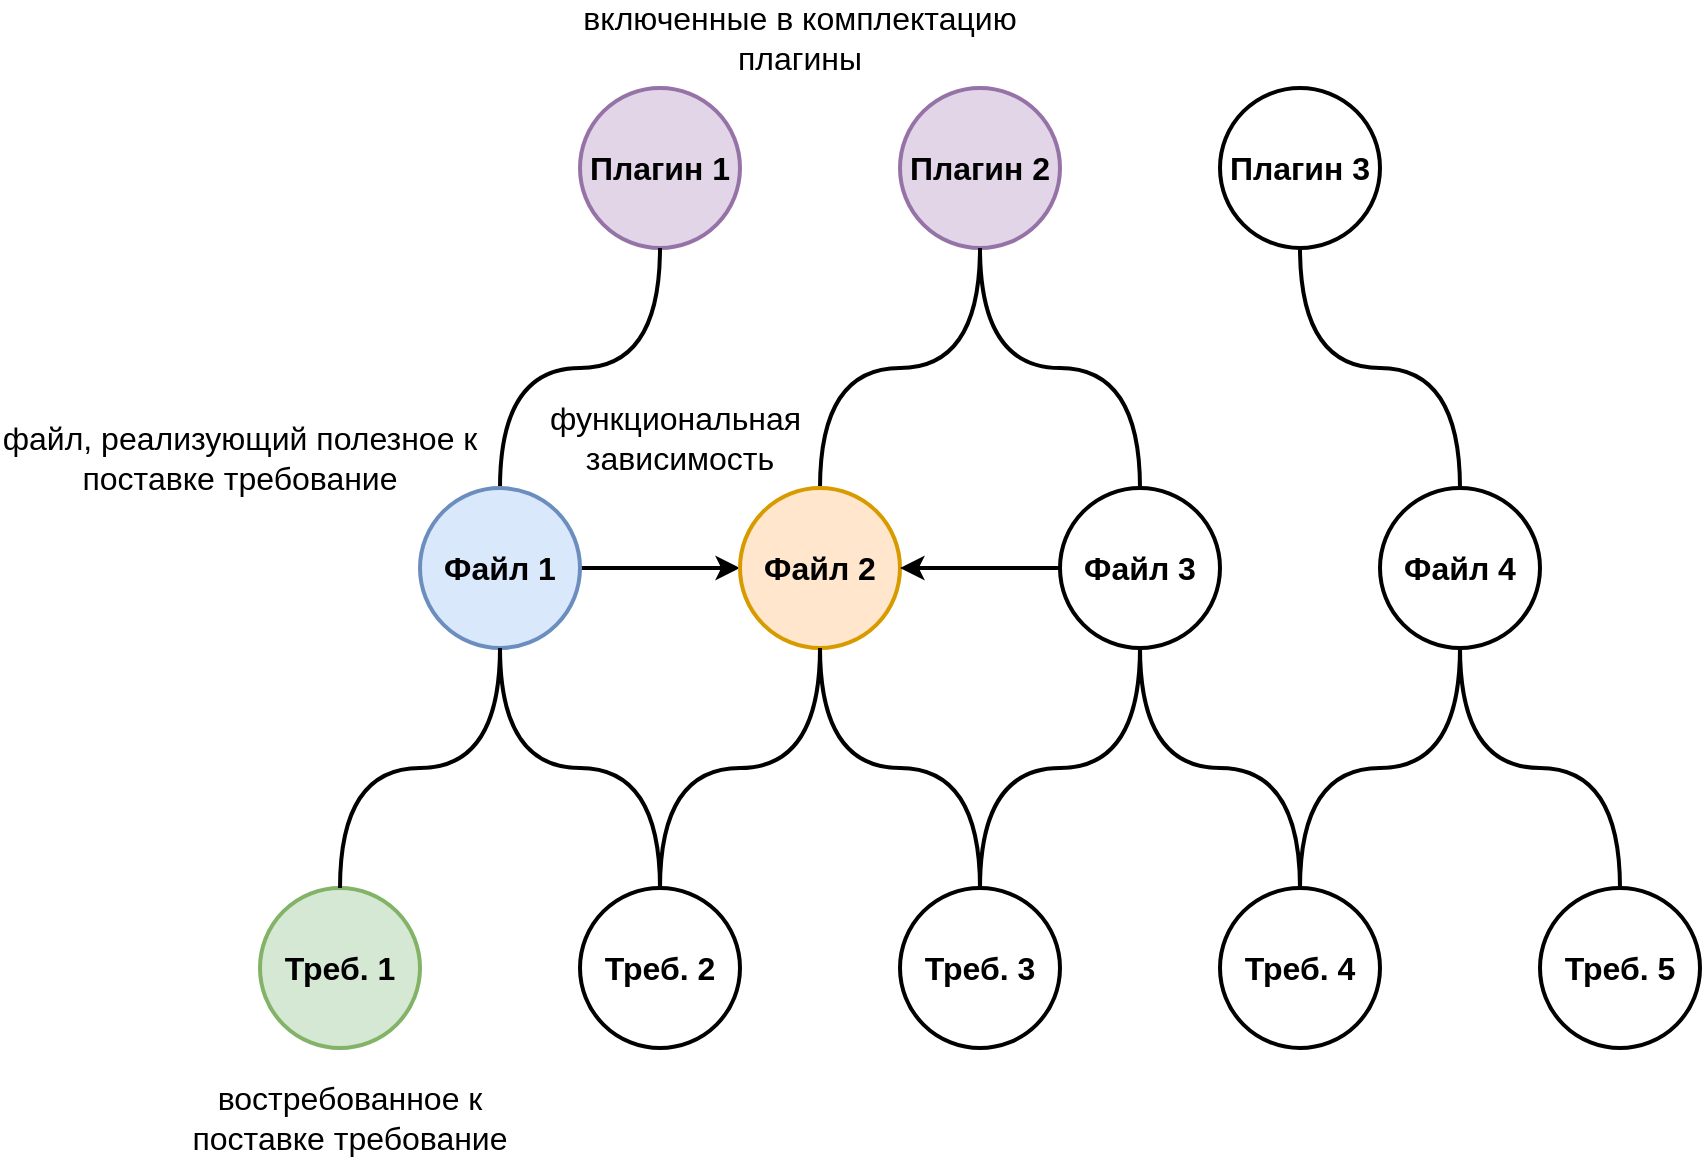 <mxfile version="24.2.5" type="device">
  <diagram name="Страница — 1" id="9p0QI68jBKPmT8K-l8in">
    <mxGraphModel dx="1781" dy="727" grid="1" gridSize="10" guides="1" tooltips="1" connect="1" arrows="1" fold="1" page="1" pageScale="1" pageWidth="827" pageHeight="1169" math="1" shadow="0">
      <root>
        <mxCell id="0" />
        <mxCell id="1" parent="0" />
        <mxCell id="xRNSuGFzqD08a6uNSY0O-1" value="Плагин 1" style="ellipse;whiteSpace=wrap;html=1;aspect=fixed;strokeWidth=2;fontSize=16;fontStyle=1;fillColor=#e1d5e7;strokeColor=#9673a6;" parent="1" vertex="1">
          <mxGeometry x="120" y="200" width="80" height="80" as="geometry" />
        </mxCell>
        <mxCell id="xRNSuGFzqD08a6uNSY0O-2" value="Плагин 2" style="ellipse;whiteSpace=wrap;html=1;aspect=fixed;strokeWidth=2;fontSize=16;fontStyle=1;fillColor=#e1d5e7;strokeColor=#9673a6;" parent="1" vertex="1">
          <mxGeometry x="280" y="200" width="80" height="80" as="geometry" />
        </mxCell>
        <mxCell id="xRNSuGFzqD08a6uNSY0O-3" value="Плагин 3" style="ellipse;whiteSpace=wrap;html=1;aspect=fixed;strokeWidth=2;fontSize=16;fontStyle=1" parent="1" vertex="1">
          <mxGeometry x="440" y="200" width="80" height="80" as="geometry" />
        </mxCell>
        <mxCell id="xRNSuGFzqD08a6uNSY0O-23" style="edgeStyle=orthogonalEdgeStyle;curved=1;rounded=0;orthogonalLoop=1;jettySize=auto;html=1;exitX=0.5;exitY=0;exitDx=0;exitDy=0;entryX=0.5;entryY=1;entryDx=0;entryDy=0;endArrow=none;startFill=0;strokeWidth=2;strokeColor=#000000;" parent="1" source="xRNSuGFzqD08a6uNSY0O-4" target="xRNSuGFzqD08a6uNSY0O-1" edge="1">
          <mxGeometry relative="1" as="geometry">
            <mxPoint x="80" y="360" as="sourcePoint" />
          </mxGeometry>
        </mxCell>
        <mxCell id="xRNSuGFzqD08a6uNSY0O-39" style="edgeStyle=orthogonalEdgeStyle;curved=1;rounded=0;orthogonalLoop=1;jettySize=auto;html=1;exitX=1;exitY=0.5;exitDx=0;exitDy=0;entryX=0;entryY=0.5;entryDx=0;entryDy=0;strokeWidth=2;strokeColor=#000000;" parent="1" source="xRNSuGFzqD08a6uNSY0O-4" target="xRNSuGFzqD08a6uNSY0O-5" edge="1">
          <mxGeometry relative="1" as="geometry" />
        </mxCell>
        <mxCell id="xRNSuGFzqD08a6uNSY0O-4" value="Файл 1" style="ellipse;whiteSpace=wrap;html=1;aspect=fixed;strokeWidth=2;fontSize=16;fontStyle=1;fillColor=#dae8fc;strokeColor=#6c8ebf;" parent="1" vertex="1">
          <mxGeometry x="40" y="400" width="80" height="80" as="geometry" />
        </mxCell>
        <mxCell id="xRNSuGFzqD08a6uNSY0O-24" style="edgeStyle=orthogonalEdgeStyle;curved=1;rounded=0;orthogonalLoop=1;jettySize=auto;html=1;exitX=0.5;exitY=0;exitDx=0;exitDy=0;entryX=0.5;entryY=1;entryDx=0;entryDy=0;endArrow=none;startFill=0;strokeWidth=2;strokeColor=#000000;" parent="1" source="xRNSuGFzqD08a6uNSY0O-5" target="xRNSuGFzqD08a6uNSY0O-2" edge="1">
          <mxGeometry relative="1" as="geometry">
            <mxPoint x="240" y="360" as="sourcePoint" />
          </mxGeometry>
        </mxCell>
        <mxCell id="xRNSuGFzqD08a6uNSY0O-5" value="Файл 2" style="ellipse;whiteSpace=wrap;html=1;aspect=fixed;strokeWidth=2;fontSize=16;fontStyle=1;fillColor=#ffe6cc;strokeColor=#d79b00;" parent="1" vertex="1">
          <mxGeometry x="200" y="400" width="80" height="80" as="geometry" />
        </mxCell>
        <mxCell id="xRNSuGFzqD08a6uNSY0O-25" style="edgeStyle=orthogonalEdgeStyle;curved=1;rounded=0;orthogonalLoop=1;jettySize=auto;html=1;exitX=0.5;exitY=0;exitDx=0;exitDy=0;entryX=0.5;entryY=1;entryDx=0;entryDy=0;endArrow=none;startFill=0;strokeWidth=2;strokeColor=#000000;" parent="1" source="xRNSuGFzqD08a6uNSY0O-6" target="xRNSuGFzqD08a6uNSY0O-2" edge="1">
          <mxGeometry relative="1" as="geometry">
            <mxPoint x="400" y="360" as="sourcePoint" />
          </mxGeometry>
        </mxCell>
        <mxCell id="xRNSuGFzqD08a6uNSY0O-40" style="edgeStyle=orthogonalEdgeStyle;curved=1;rounded=0;orthogonalLoop=1;jettySize=auto;html=1;exitX=0;exitY=0.5;exitDx=0;exitDy=0;entryX=1;entryY=0.5;entryDx=0;entryDy=0;strokeWidth=2;strokeColor=#000000;" parent="1" source="xRNSuGFzqD08a6uNSY0O-6" target="xRNSuGFzqD08a6uNSY0O-5" edge="1">
          <mxGeometry relative="1" as="geometry" />
        </mxCell>
        <mxCell id="xRNSuGFzqD08a6uNSY0O-6" value="Файл 3" style="ellipse;whiteSpace=wrap;html=1;aspect=fixed;strokeWidth=2;fontSize=16;fontStyle=1" parent="1" vertex="1">
          <mxGeometry x="360" y="400" width="80" height="80" as="geometry" />
        </mxCell>
        <mxCell id="xRNSuGFzqD08a6uNSY0O-26" style="edgeStyle=orthogonalEdgeStyle;curved=1;rounded=0;orthogonalLoop=1;jettySize=auto;html=1;exitX=0.5;exitY=0;exitDx=0;exitDy=0;entryX=0.5;entryY=1;entryDx=0;entryDy=0;endArrow=none;startFill=0;strokeWidth=2;strokeColor=#000000;" parent="1" source="xRNSuGFzqD08a6uNSY0O-7" target="xRNSuGFzqD08a6uNSY0O-3" edge="1">
          <mxGeometry relative="1" as="geometry">
            <mxPoint x="560" y="360" as="sourcePoint" />
          </mxGeometry>
        </mxCell>
        <mxCell id="xRNSuGFzqD08a6uNSY0O-7" value="Файл 4" style="ellipse;whiteSpace=wrap;html=1;aspect=fixed;strokeWidth=2;fontSize=16;fontStyle=1" parent="1" vertex="1">
          <mxGeometry x="520" y="400" width="80" height="80" as="geometry" />
        </mxCell>
        <mxCell id="xRNSuGFzqD08a6uNSY0O-8" value="Треб. 1" style="ellipse;whiteSpace=wrap;html=1;aspect=fixed;strokeWidth=2;fontSize=16;fontStyle=1;gradientDirection=south;fillColor=#d5e8d4;strokeColor=#82b366;" parent="1" vertex="1">
          <mxGeometry x="-40" y="600" width="80" height="80" as="geometry" />
        </mxCell>
        <mxCell id="xRNSuGFzqD08a6uNSY0O-17" style="edgeStyle=orthogonalEdgeStyle;curved=1;rounded=0;orthogonalLoop=1;jettySize=auto;html=1;exitX=0.5;exitY=0;exitDx=0;exitDy=0;entryX=0.5;entryY=1;entryDx=0;entryDy=0;endArrow=none;startFill=0;strokeWidth=2;strokeColor=#000000;" parent="1" source="xRNSuGFzqD08a6uNSY0O-9" target="xRNSuGFzqD08a6uNSY0O-4" edge="1">
          <mxGeometry relative="1" as="geometry">
            <mxPoint x="80" y="520" as="targetPoint" />
          </mxGeometry>
        </mxCell>
        <mxCell id="xRNSuGFzqD08a6uNSY0O-18" style="edgeStyle=orthogonalEdgeStyle;curved=1;rounded=0;orthogonalLoop=1;jettySize=auto;html=1;exitX=0.5;exitY=0;exitDx=0;exitDy=0;entryX=0.5;entryY=1;entryDx=0;entryDy=0;endArrow=none;startFill=0;strokeWidth=2;strokeColor=#000000;" parent="1" source="xRNSuGFzqD08a6uNSY0O-9" target="xRNSuGFzqD08a6uNSY0O-5" edge="1">
          <mxGeometry relative="1" as="geometry">
            <mxPoint x="240" y="520" as="targetPoint" />
          </mxGeometry>
        </mxCell>
        <mxCell id="xRNSuGFzqD08a6uNSY0O-9" value="Треб. 2" style="ellipse;whiteSpace=wrap;html=1;aspect=fixed;strokeWidth=2;fontSize=16;fontStyle=1" parent="1" vertex="1">
          <mxGeometry x="120" y="600" width="80" height="80" as="geometry" />
        </mxCell>
        <mxCell id="xRNSuGFzqD08a6uNSY0O-19" style="edgeStyle=orthogonalEdgeStyle;curved=1;rounded=0;orthogonalLoop=1;jettySize=auto;html=1;exitX=0.5;exitY=0;exitDx=0;exitDy=0;entryX=0.5;entryY=1;entryDx=0;entryDy=0;endArrow=none;startFill=0;strokeWidth=2;strokeColor=#000000;" parent="1" source="xRNSuGFzqD08a6uNSY0O-10" target="xRNSuGFzqD08a6uNSY0O-5" edge="1">
          <mxGeometry relative="1" as="geometry">
            <mxPoint x="240" y="520" as="targetPoint" />
          </mxGeometry>
        </mxCell>
        <mxCell id="xRNSuGFzqD08a6uNSY0O-20" style="edgeStyle=orthogonalEdgeStyle;curved=1;rounded=0;orthogonalLoop=1;jettySize=auto;html=1;exitX=0.5;exitY=0;exitDx=0;exitDy=0;entryX=0.5;entryY=1;entryDx=0;entryDy=0;endArrow=none;startFill=0;strokeWidth=2;strokeColor=#000000;" parent="1" source="xRNSuGFzqD08a6uNSY0O-10" target="xRNSuGFzqD08a6uNSY0O-6" edge="1">
          <mxGeometry relative="1" as="geometry">
            <mxPoint x="400" y="520" as="targetPoint" />
          </mxGeometry>
        </mxCell>
        <mxCell id="xRNSuGFzqD08a6uNSY0O-10" value="Треб. 3" style="ellipse;whiteSpace=wrap;html=1;aspect=fixed;strokeWidth=2;fontSize=16;fontStyle=1" parent="1" vertex="1">
          <mxGeometry x="280" y="600" width="80" height="80" as="geometry" />
        </mxCell>
        <mxCell id="xRNSuGFzqD08a6uNSY0O-21" style="edgeStyle=orthogonalEdgeStyle;curved=1;rounded=0;orthogonalLoop=1;jettySize=auto;html=1;exitX=0.5;exitY=0;exitDx=0;exitDy=0;entryX=0.5;entryY=1;entryDx=0;entryDy=0;endArrow=none;startFill=0;strokeWidth=2;strokeColor=#000000;" parent="1" source="xRNSuGFzqD08a6uNSY0O-11" target="xRNSuGFzqD08a6uNSY0O-6" edge="1">
          <mxGeometry relative="1" as="geometry">
            <mxPoint x="400" y="520" as="targetPoint" />
          </mxGeometry>
        </mxCell>
        <mxCell id="-2oWbkMC98u7g9xgPzwJ-1" style="edgeStyle=orthogonalEdgeStyle;curved=1;rounded=0;orthogonalLoop=1;jettySize=auto;html=1;exitX=0.5;exitY=0;exitDx=0;exitDy=0;entryX=0.5;entryY=1;entryDx=0;entryDy=0;endArrow=none;endFill=0;strokeWidth=2;" edge="1" parent="1" source="xRNSuGFzqD08a6uNSY0O-11" target="xRNSuGFzqD08a6uNSY0O-7">
          <mxGeometry relative="1" as="geometry" />
        </mxCell>
        <mxCell id="xRNSuGFzqD08a6uNSY0O-11" value="Треб. 4" style="ellipse;whiteSpace=wrap;html=1;aspect=fixed;strokeWidth=2;fontSize=16;fontStyle=1" parent="1" vertex="1">
          <mxGeometry x="440" y="600" width="80" height="80" as="geometry" />
        </mxCell>
        <mxCell id="xRNSuGFzqD08a6uNSY0O-22" style="edgeStyle=orthogonalEdgeStyle;curved=1;rounded=0;orthogonalLoop=1;jettySize=auto;html=1;exitX=0.5;exitY=0;exitDx=0;exitDy=0;entryX=0.5;entryY=1;entryDx=0;entryDy=0;endArrow=none;startFill=0;strokeWidth=2;strokeColor=#000000;" parent="1" source="xRNSuGFzqD08a6uNSY0O-12" target="xRNSuGFzqD08a6uNSY0O-7" edge="1">
          <mxGeometry relative="1" as="geometry">
            <mxPoint x="560" y="520" as="targetPoint" />
          </mxGeometry>
        </mxCell>
        <mxCell id="xRNSuGFzqD08a6uNSY0O-12" value="Треб. 5" style="ellipse;whiteSpace=wrap;html=1;aspect=fixed;strokeWidth=2;fontSize=16;fontStyle=1" parent="1" vertex="1">
          <mxGeometry x="600" y="600" width="80" height="80" as="geometry" />
        </mxCell>
        <mxCell id="xRNSuGFzqD08a6uNSY0O-36" value="" style="edgeStyle=orthogonalEdgeStyle;curved=1;rounded=0;orthogonalLoop=1;jettySize=auto;html=1;exitX=0.5;exitY=0;exitDx=0;exitDy=0;endArrow=none;startFill=0;strokeWidth=2;strokeColor=#000000;entryX=0.5;entryY=1;entryDx=0;entryDy=0;" parent="1" source="xRNSuGFzqD08a6uNSY0O-8" target="xRNSuGFzqD08a6uNSY0O-4" edge="1">
          <mxGeometry relative="1" as="geometry">
            <mxPoint y="600" as="sourcePoint" />
            <mxPoint x="80" y="520" as="targetPoint" />
          </mxGeometry>
        </mxCell>
        <mxCell id="-2oWbkMC98u7g9xgPzwJ-4" value="востребованное к поставке требование" style="text;html=1;align=center;verticalAlign=middle;whiteSpace=wrap;rounded=0;fontSize=16;" vertex="1" parent="1">
          <mxGeometry x="-80" y="700" width="170" height="30" as="geometry" />
        </mxCell>
        <mxCell id="-2oWbkMC98u7g9xgPzwJ-6" value="файл, реализующий полезное к поставке требование" style="text;html=1;align=center;verticalAlign=middle;whiteSpace=wrap;rounded=0;fontSize=16;" vertex="1" parent="1">
          <mxGeometry x="-170" y="370" width="240" height="30" as="geometry" />
        </mxCell>
        <mxCell id="-2oWbkMC98u7g9xgPzwJ-8" value="функциональная&amp;nbsp;&lt;div&gt;зависимость&lt;/div&gt;" style="text;html=1;align=center;verticalAlign=middle;whiteSpace=wrap;rounded=0;fontSize=16;" vertex="1" parent="1">
          <mxGeometry x="50" y="360" width="240" height="30" as="geometry" />
        </mxCell>
        <mxCell id="-2oWbkMC98u7g9xgPzwJ-10" value="включенные в комплектацию плагины" style="text;html=1;align=center;verticalAlign=middle;whiteSpace=wrap;rounded=0;fontSize=16;" vertex="1" parent="1">
          <mxGeometry x="110" y="160" width="240" height="30" as="geometry" />
        </mxCell>
      </root>
    </mxGraphModel>
  </diagram>
</mxfile>
